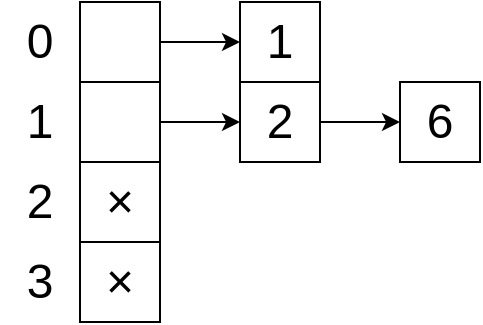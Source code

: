 <mxfile version="15.5.2" type="device"><diagram id="b8HceKyWzCTjhb1bRBJY" name="Page-1"><mxGraphModel dx="1418" dy="727" grid="1" gridSize="10" guides="1" tooltips="1" connect="1" arrows="1" fold="1" page="1" pageScale="1" pageWidth="827" pageHeight="1169" math="0" shadow="0"><root><mxCell id="0"/><mxCell id="1" parent="0"/><mxCell id="FKOdCJo_lgxjI1aq45U9-12" style="edgeStyle=orthogonalEdgeStyle;rounded=0;orthogonalLoop=1;jettySize=auto;html=1;entryX=0;entryY=0.5;entryDx=0;entryDy=0;fontSize=24;" edge="1" parent="1" source="FKOdCJo_lgxjI1aq45U9-1" target="FKOdCJo_lgxjI1aq45U9-5"><mxGeometry relative="1" as="geometry"/></mxCell><mxCell id="FKOdCJo_lgxjI1aq45U9-1" value="" style="whiteSpace=wrap;html=1;aspect=fixed;" vertex="1" parent="1"><mxGeometry x="80" y="40" width="40" height="40" as="geometry"/></mxCell><mxCell id="FKOdCJo_lgxjI1aq45U9-10" style="edgeStyle=orthogonalEdgeStyle;rounded=0;orthogonalLoop=1;jettySize=auto;html=1;entryX=0;entryY=0.5;entryDx=0;entryDy=0;fontSize=24;" edge="1" parent="1" source="FKOdCJo_lgxjI1aq45U9-2" target="FKOdCJo_lgxjI1aq45U9-6"><mxGeometry relative="1" as="geometry"/></mxCell><mxCell id="FKOdCJo_lgxjI1aq45U9-2" value="" style="whiteSpace=wrap;html=1;aspect=fixed;" vertex="1" parent="1"><mxGeometry x="80" y="80" width="40" height="40" as="geometry"/></mxCell><mxCell id="FKOdCJo_lgxjI1aq45U9-3" value="&lt;font style=&quot;font-size: 24px&quot;&gt;×&lt;/font&gt;" style="whiteSpace=wrap;html=1;aspect=fixed;" vertex="1" parent="1"><mxGeometry x="80" y="120" width="40" height="40" as="geometry"/></mxCell><mxCell id="FKOdCJo_lgxjI1aq45U9-4" value="&lt;font style=&quot;font-size: 24px&quot;&gt;×&lt;/font&gt;" style="whiteSpace=wrap;html=1;aspect=fixed;" vertex="1" parent="1"><mxGeometry x="80" y="160" width="40" height="40" as="geometry"/></mxCell><mxCell id="FKOdCJo_lgxjI1aq45U9-5" value="&lt;font style=&quot;font-size: 24px&quot;&gt;1&lt;/font&gt;" style="whiteSpace=wrap;html=1;aspect=fixed;" vertex="1" parent="1"><mxGeometry x="160" y="40" width="40" height="40" as="geometry"/></mxCell><mxCell id="FKOdCJo_lgxjI1aq45U9-11" style="edgeStyle=orthogonalEdgeStyle;rounded=0;orthogonalLoop=1;jettySize=auto;html=1;entryX=0;entryY=0.5;entryDx=0;entryDy=0;fontSize=24;" edge="1" parent="1" source="FKOdCJo_lgxjI1aq45U9-6" target="FKOdCJo_lgxjI1aq45U9-7"><mxGeometry relative="1" as="geometry"/></mxCell><mxCell id="FKOdCJo_lgxjI1aq45U9-6" value="&lt;font style=&quot;font-size: 24px&quot;&gt;2&lt;/font&gt;" style="whiteSpace=wrap;html=1;aspect=fixed;" vertex="1" parent="1"><mxGeometry x="160" y="80" width="40" height="40" as="geometry"/></mxCell><mxCell id="FKOdCJo_lgxjI1aq45U9-7" value="&lt;font style=&quot;font-size: 24px&quot;&gt;6&lt;/font&gt;" style="whiteSpace=wrap;html=1;aspect=fixed;" vertex="1" parent="1"><mxGeometry x="240" y="80" width="40" height="40" as="geometry"/></mxCell><mxCell id="FKOdCJo_lgxjI1aq45U9-13" value="0" style="text;html=1;strokeColor=none;fillColor=none;align=center;verticalAlign=middle;whiteSpace=wrap;rounded=0;fontSize=24;" vertex="1" parent="1"><mxGeometry x="40" y="40" width="40" height="40" as="geometry"/></mxCell><mxCell id="FKOdCJo_lgxjI1aq45U9-14" value="1" style="text;html=1;strokeColor=none;fillColor=none;align=center;verticalAlign=middle;whiteSpace=wrap;rounded=0;fontSize=24;" vertex="1" parent="1"><mxGeometry x="40" y="80" width="40" height="40" as="geometry"/></mxCell><mxCell id="FKOdCJo_lgxjI1aq45U9-15" value="2" style="text;html=1;strokeColor=none;fillColor=none;align=center;verticalAlign=middle;whiteSpace=wrap;rounded=0;fontSize=24;" vertex="1" parent="1"><mxGeometry x="40" y="120" width="40" height="40" as="geometry"/></mxCell><mxCell id="FKOdCJo_lgxjI1aq45U9-16" value="3" style="text;html=1;strokeColor=none;fillColor=none;align=center;verticalAlign=middle;whiteSpace=wrap;rounded=0;fontSize=24;" vertex="1" parent="1"><mxGeometry x="40" y="160" width="40" height="40" as="geometry"/></mxCell></root></mxGraphModel></diagram></mxfile>